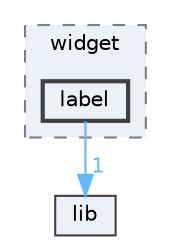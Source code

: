 digraph "test/widget/label"
{
 // LATEX_PDF_SIZE
  bgcolor="transparent";
  edge [fontname=Helvetica,fontsize=10,labelfontname=Helvetica,labelfontsize=10];
  node [fontname=Helvetica,fontsize=10,shape=box,height=0.2,width=0.4];
  compound=true
  subgraph clusterdir_9100f76114cb7712e60bb7a8a7446fb2 {
    graph [ bgcolor="#edf0f7", pencolor="grey50", label="widget", fontname=Helvetica,fontsize=10 style="filled,dashed", URL="dir_9100f76114cb7712e60bb7a8a7446fb2.html",tooltip=""]
  dir_ceafbf5c5b315f9621b7bafa06a99ed8 [label="label", fillcolor="#edf0f7", color="grey25", style="filled,bold", URL="dir_ceafbf5c5b315f9621b7bafa06a99ed8.html",tooltip=""];
  }
  dir_97aefd0d527b934f1d99a682da8fe6a9 [label="lib", fillcolor="#edf0f7", color="grey25", style="filled", URL="dir_97aefd0d527b934f1d99a682da8fe6a9.html",tooltip=""];
  dir_ceafbf5c5b315f9621b7bafa06a99ed8->dir_97aefd0d527b934f1d99a682da8fe6a9 [headlabel="1", labeldistance=1.5 headhref="dir_000005_000006.html" href="dir_000005_000006.html" color="steelblue1" fontcolor="steelblue1"];
}
